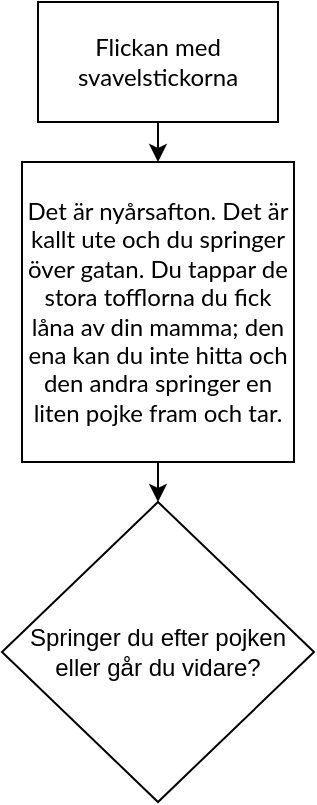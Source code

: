 <mxfile version="13.7.7" type="github">
  <diagram id="jdRcSwUgP4hVE9HtZku5" name="Page-1">
    <mxGraphModel dx="1038" dy="548" grid="1" gridSize="10" guides="1" tooltips="1" connect="1" arrows="1" fold="1" page="1" pageScale="1" pageWidth="827" pageHeight="1169" math="0" shadow="0">
      <root>
        <mxCell id="0" />
        <mxCell id="1" parent="0" />
        <mxCell id="UX_-AMyyP0LKr-C7d2qy-6" style="edgeStyle=orthogonalEdgeStyle;rounded=0;orthogonalLoop=1;jettySize=auto;html=1;exitX=0.5;exitY=1;exitDx=0;exitDy=0;entryX=0.5;entryY=0;entryDx=0;entryDy=0;" edge="1" parent="1" source="UX_-AMyyP0LKr-C7d2qy-1" target="UX_-AMyyP0LKr-C7d2qy-3">
          <mxGeometry relative="1" as="geometry" />
        </mxCell>
        <mxCell id="UX_-AMyyP0LKr-C7d2qy-1" value="&lt;font face=&quot;Lato&quot; data-font-src=&quot;https://fonts.googleapis.com/css?family=Lato&quot;&gt;Flickan med svavelstickorna&lt;/font&gt;" style="rounded=0;whiteSpace=wrap;html=1;" vertex="1" parent="1">
          <mxGeometry x="354" y="50" width="120" height="60" as="geometry" />
        </mxCell>
        <mxCell id="UX_-AMyyP0LKr-C7d2qy-5" style="edgeStyle=orthogonalEdgeStyle;rounded=0;orthogonalLoop=1;jettySize=auto;html=1;exitX=0.5;exitY=1;exitDx=0;exitDy=0;entryX=0.5;entryY=0;entryDx=0;entryDy=0;" edge="1" parent="1" source="UX_-AMyyP0LKr-C7d2qy-3" target="UX_-AMyyP0LKr-C7d2qy-4">
          <mxGeometry relative="1" as="geometry" />
        </mxCell>
        <mxCell id="UX_-AMyyP0LKr-C7d2qy-3" value="&lt;font face=&quot;Lato&quot; data-font-src=&quot;https://fonts.googleapis.com/css?family=Lato&quot;&gt;Det är nyårsafton. Det är kallt ute och du springer över gatan. Du tappar de stora tofflorna du fick låna av din mamma; den ena kan du inte hitta och den andra springer en liten pojke fram och tar.&lt;/font&gt;" style="rounded=0;whiteSpace=wrap;html=1;" vertex="1" parent="1">
          <mxGeometry x="346" y="130" width="136" height="150" as="geometry" />
        </mxCell>
        <mxCell id="UX_-AMyyP0LKr-C7d2qy-4" value="Springer du efter pojken eller går du vidare?" style="rhombus;whiteSpace=wrap;html=1;" vertex="1" parent="1">
          <mxGeometry x="336" y="300" width="156" height="150" as="geometry" />
        </mxCell>
      </root>
    </mxGraphModel>
  </diagram>
</mxfile>
